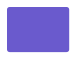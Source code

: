 @startuml

skinparam ClassBackgroundColor #SlateBlue
skinparam ClassFontColor #SlateBlue
skinparam ClassBorderColor #SlateBlue

skinparam ClassStereotypeFontSize 0
skinparam CircledCharacterFontSize 0
skinparam CircledCharacterRadius 0
skinparam ClassBorderThickness 0
skinparam Shadowing false

class Dummy

@enduml